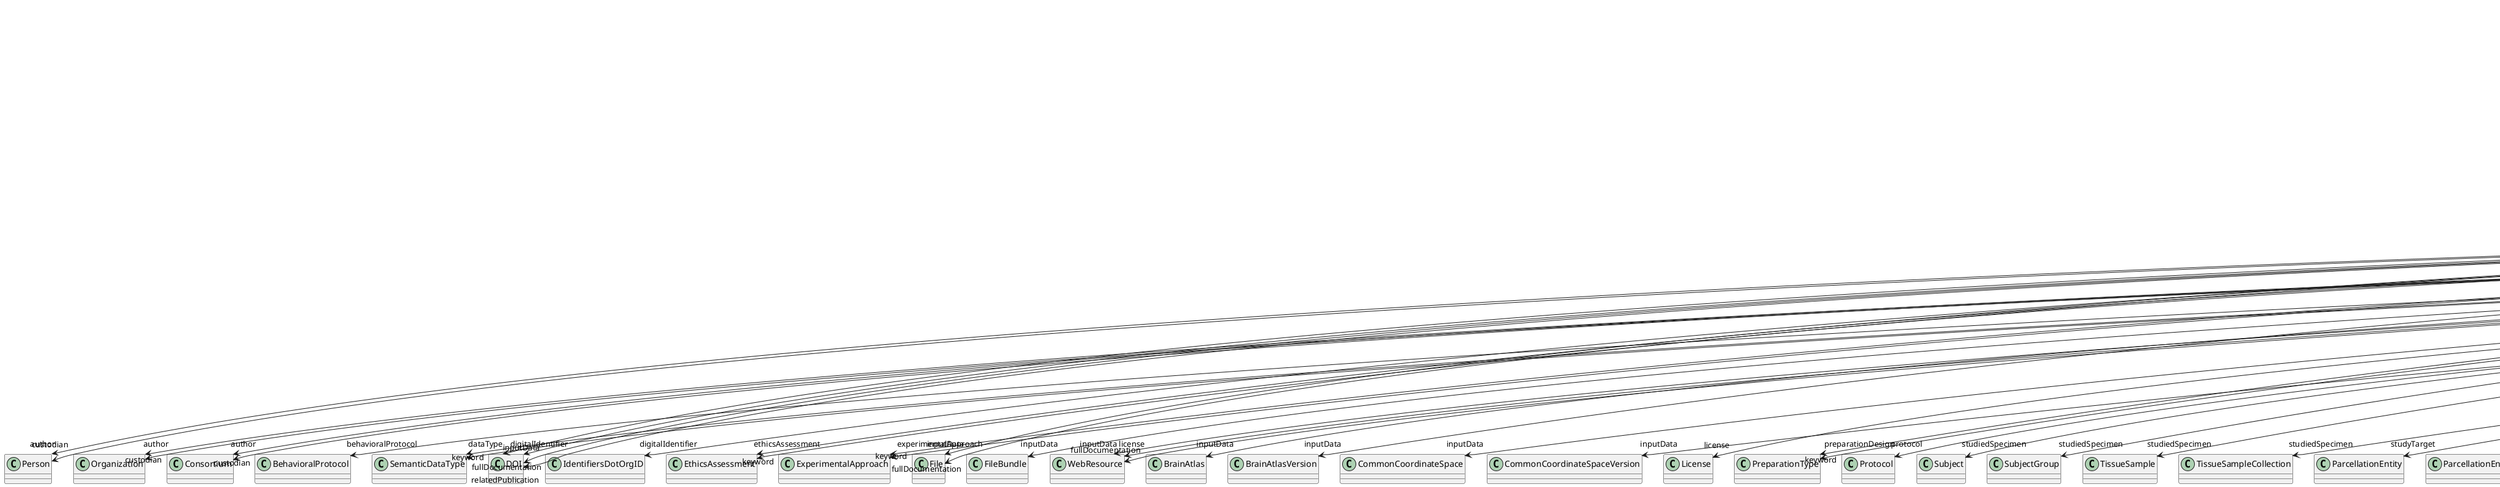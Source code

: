 @startuml
class DatasetVersion {
+author
+behavioralProtocol
+dataType
+digitalIdentifier
+ethicsAssessment
+experimentalApproach
+inputData
+isAlternativeVersionOf
+isNewVersionOf
+license
+preparationDesign
+protocol
+studiedSpecimen
+studyTarget
+technique
+accessibility
+copyright
+custodian
+description
+fullDocumentation
+fullName
+funding
+homepage
+howToCite
+keyword
+otherContribution
+relatedPublication
+releaseDate
+repository
+shortName
+supportChannel
+versionIdentifier
+versionInnovation

}
DatasetVersion -d-> "author" Person
DatasetVersion -d-> "author" Organization
DatasetVersion -d-> "author" Consortium
DatasetVersion -d-> "behavioralProtocol" BehavioralProtocol
DatasetVersion -d-> "dataType" SemanticDataType
DatasetVersion -d-> "digitalIdentifier" DOI
DatasetVersion -d-> "digitalIdentifier" IdentifiersDotOrgID
DatasetVersion -d-> "ethicsAssessment" EthicsAssessment
DatasetVersion -d-> "experimentalApproach" ExperimentalApproach
DatasetVersion -d-> "inputData" DOI
DatasetVersion -d-> "inputData" File
DatasetVersion -d-> "inputData" FileBundle
DatasetVersion -d-> "inputData" WebResource
DatasetVersion -d-> "inputData" BrainAtlas
DatasetVersion -d-> "inputData" BrainAtlasVersion
DatasetVersion -d-> "inputData" CommonCoordinateSpace
DatasetVersion -d-> "inputData" CommonCoordinateSpaceVersion
DatasetVersion -d-> "isAlternativeVersionOf" DatasetVersion
DatasetVersion -d-> "isNewVersionOf" DatasetVersion
DatasetVersion -d-> "license" License
DatasetVersion -d-> "license" WebResource
DatasetVersion -d-> "preparationDesign" PreparationType
DatasetVersion -d-> "protocol" Protocol
DatasetVersion -d-> "studiedSpecimen" Subject
DatasetVersion -d-> "studiedSpecimen" SubjectGroup
DatasetVersion -d-> "studiedSpecimen" TissueSample
DatasetVersion -d-> "studiedSpecimen" TissueSampleCollection
DatasetVersion -d-> "studyTarget" ParcellationEntity
DatasetVersion -d-> "studyTarget" ParcellationEntityVersion
DatasetVersion -d-> "studyTarget" CustomAnatomicalEntity
DatasetVersion -d-> "studyTarget" ElectricalStimulusType
DatasetVersion -d-> "studyTarget" OpticalStimulusType
DatasetVersion -d-> "studyTarget" VisualStimulusType
DatasetVersion -d-> "studyTarget" GeneticStrainType
DatasetVersion -d-> "studyTarget" CellCultureType
DatasetVersion -d-> "studyTarget" Disease
DatasetVersion -d-> "studyTarget" DiseaseModel
DatasetVersion -d-> "studyTarget" TactileStimulusType
DatasetVersion -d-> "studyTarget" AuditoryStimulusType
DatasetVersion -d-> "studyTarget" BreedingType
DatasetVersion -d-> "studyTarget" OlfactoryStimulusType
DatasetVersion -d-> "studyTarget" MolecularEntity
DatasetVersion -d-> "studyTarget" CellType
DatasetVersion -d-> "studyTarget" GustatoryStimulusType
DatasetVersion -d-> "studyTarget" BiologicalSex
DatasetVersion -d-> "studyTarget" UBERONParcellation
DatasetVersion -d-> "studyTarget" Organ
DatasetVersion -d-> "studyTarget" Handedness
DatasetVersion -d-> "studyTarget" OrganismSubstance
DatasetVersion -d-> "studyTarget" Species
DatasetVersion -d-> "studyTarget" TermSuggestion
DatasetVersion -d-> "studyTarget" SubcellularEntity
DatasetVersion -d-> "studyTarget" BiologicalOrder
DatasetVersion -d-> "studyTarget" OrganismSystem
DatasetVersion -d-> "technique" StimulationApproach
DatasetVersion -d-> "technique" StimulationTechnique
DatasetVersion -d-> "technique" AnalysisTechnique
DatasetVersion -d-> "technique" Technique
DatasetVersion -d-> "accessibility" ProductAccessibility
DatasetVersion -d-> "copyright" Copyright
DatasetVersion -d-> "custodian" Person
DatasetVersion -d-> "custodian" Organization
DatasetVersion -d-> "custodian" Consortium
DatasetVersion -d-> "fullDocumentation" DOI
DatasetVersion -d-> "fullDocumentation" File
DatasetVersion -d-> "fullDocumentation" WebResource
DatasetVersion -d-> "funding" Funding
DatasetVersion -d-> "keyword" PatchClampVariation
DatasetVersion -d-> "keyword" MeasuredQuantity
DatasetVersion -d-> "keyword" QualitativeOverlap
DatasetVersion -d-> "keyword" ContributionType
DatasetVersion -d-> "keyword" ElectricalStimulusType
DatasetVersion -d-> "keyword" AnnotationType
DatasetVersion -d-> "keyword" ChemicalMixtureType
DatasetVersion -d-> "keyword" AnatomicalIdentificationType
DatasetVersion -d-> "keyword" ProgrammingLanguage
DatasetVersion -d-> "keyword" OpticalStimulusType
DatasetVersion -d-> "keyword" AnatomicalPlane
DatasetVersion -d-> "keyword" FileUsageRole
DatasetVersion -d-> "keyword" VisualStimulusType
DatasetVersion -d-> "keyword" GeneticStrainType
DatasetVersion -d-> "keyword" CellCultureType
DatasetVersion -d-> "keyword" Service
DatasetVersion -d-> "keyword" TypeOfUncertainty
DatasetVersion -d-> "keyword" Disease
DatasetVersion -d-> "keyword" MeasuredSignalType
DatasetVersion -d-> "keyword" DiseaseModel
DatasetVersion -d-> "keyword" TactileStimulusType
DatasetVersion -d-> "keyword" AuditoryStimulusType
DatasetVersion -d-> "keyword" OperatingSystem
DatasetVersion -d-> "keyword" ProductAccessibility
DatasetVersion -d-> "keyword" BreedingType
DatasetVersion -d-> "keyword" SoftwareFeature
DatasetVersion -d-> "keyword" SoftwareApplicationCategory
DatasetVersion -d-> "keyword" StimulationApproach
DatasetVersion -d-> "keyword" AgeCategory
DatasetVersion -d-> "keyword" OperatingDevice
DatasetVersion -d-> "keyword" AnatomicalAxesOrientation
DatasetVersion -d-> "keyword" OlfactoryStimulusType
DatasetVersion -d-> "keyword" FileRepositoryType
DatasetVersion -d-> "keyword" StimulationTechnique
DatasetVersion -d-> "keyword" MolecularEntity
DatasetVersion -d-> "keyword" UnitOfMeasurement
DatasetVersion -d-> "keyword" CellType
DatasetVersion -d-> "keyword" CriteriaQualityType
DatasetVersion -d-> "keyword" GustatoryStimulusType
DatasetVersion -d-> "keyword" TissueSampleType
DatasetVersion -d-> "keyword" BiologicalSex
DatasetVersion -d-> "keyword" DeviceType
DatasetVersion -d-> "keyword" Terminology
DatasetVersion -d-> "keyword" UBERONParcellation
DatasetVersion -d-> "keyword" EducationalLevel
DatasetVersion -d-> "keyword" Organ
DatasetVersion -d-> "keyword" Laterality
DatasetVersion -d-> "keyword" Handedness
DatasetVersion -d-> "keyword" SemanticDataType
DatasetVersion -d-> "keyword" LearningResourceType
DatasetVersion -d-> "keyword" DifferenceMeasure
DatasetVersion -d-> "keyword" AtlasType
DatasetVersion -d-> "keyword" OrganismSubstance
DatasetVersion -d-> "keyword" EthicsAssessment
DatasetVersion -d-> "keyword" CranialWindowConstructionType
DatasetVersion -d-> "keyword" AnnotationCriteriaType
DatasetVersion -d-> "keyword" Colormap
DatasetVersion -d-> "keyword" FileBundleGrouping
DatasetVersion -d-> "keyword" PreparationType
DatasetVersion -d-> "keyword" Species
DatasetVersion -d-> "keyword" TissueSampleAttribute
DatasetVersion -d-> "keyword" BiologicalProcess
DatasetVersion -d-> "keyword" ModelAbstractionLevel
DatasetVersion -d-> "keyword" SetupType
DatasetVersion -d-> "keyword" SubjectAttribute
DatasetVersion -d-> "keyword" TermSuggestion
DatasetVersion -d-> "keyword" AnalysisTechnique
DatasetVersion -d-> "keyword" Technique
DatasetVersion -d-> "keyword" ModelScope
DatasetVersion -d-> "keyword" MetaDataModelType
DatasetVersion -d-> "keyword" CranialWindowReinforcementType
DatasetVersion -d-> "keyword" DataType
DatasetVersion -d-> "keyword" ActionStatusType
DatasetVersion -d-> "keyword" SubcellularEntity
DatasetVersion -d-> "keyword" Language
DatasetVersion -d-> "keyword" BiologicalOrder
DatasetVersion -d-> "keyword" OrganismSystem
DatasetVersion -d-> "keyword" ExperimentalApproach
DatasetVersion -d-> "otherContribution" Contribution
DatasetVersion -d-> "relatedPublication" DOI
DatasetVersion -d-> "relatedPublication" ISBN
DatasetVersion -d-> "relatedPublication" HANDLE
DatasetVersion -d-> "relatedPublication" ISSN
DatasetVersion -d-> "relatedPublication" ScholarlyArticle
DatasetVersion -d-> "relatedPublication" Book
DatasetVersion -d-> "relatedPublication" Chapter
DatasetVersion -d-> "repository" FileRepository

@enduml